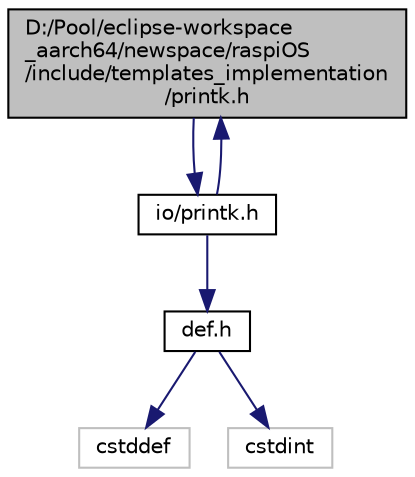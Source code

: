 digraph "D:/Pool/eclipse-workspace_aarch64/newspace/raspiOS/include/templates_implementation/printk.h"
{
  edge [fontname="Helvetica",fontsize="10",labelfontname="Helvetica",labelfontsize="10"];
  node [fontname="Helvetica",fontsize="10",shape=record];
  Node1791 [label="D:/Pool/eclipse-workspace\l_aarch64/newspace/raspiOS\l/include/templates_implementation\l/printk.h",height=0.2,width=0.4,color="black", fillcolor="grey75", style="filled", fontcolor="black"];
  Node1791 -> Node1792 [color="midnightblue",fontsize="10",style="solid",fontname="Helvetica"];
  Node1792 [label="io/printk.h",height=0.2,width=0.4,color="black", fillcolor="white", style="filled",URL="$dd/d17/io_2printk_8h.html"];
  Node1792 -> Node1793 [color="midnightblue",fontsize="10",style="solid",fontname="Helvetica"];
  Node1793 [label="def.h",height=0.2,width=0.4,color="black", fillcolor="white", style="filled",URL="$d4/da4/def_8h.html"];
  Node1793 -> Node1794 [color="midnightblue",fontsize="10",style="solid",fontname="Helvetica"];
  Node1794 [label="cstddef",height=0.2,width=0.4,color="grey75", fillcolor="white", style="filled"];
  Node1793 -> Node1795 [color="midnightblue",fontsize="10",style="solid",fontname="Helvetica"];
  Node1795 [label="cstdint",height=0.2,width=0.4,color="grey75", fillcolor="white", style="filled"];
  Node1792 -> Node1791 [color="midnightblue",fontsize="10",style="solid",fontname="Helvetica"];
}
